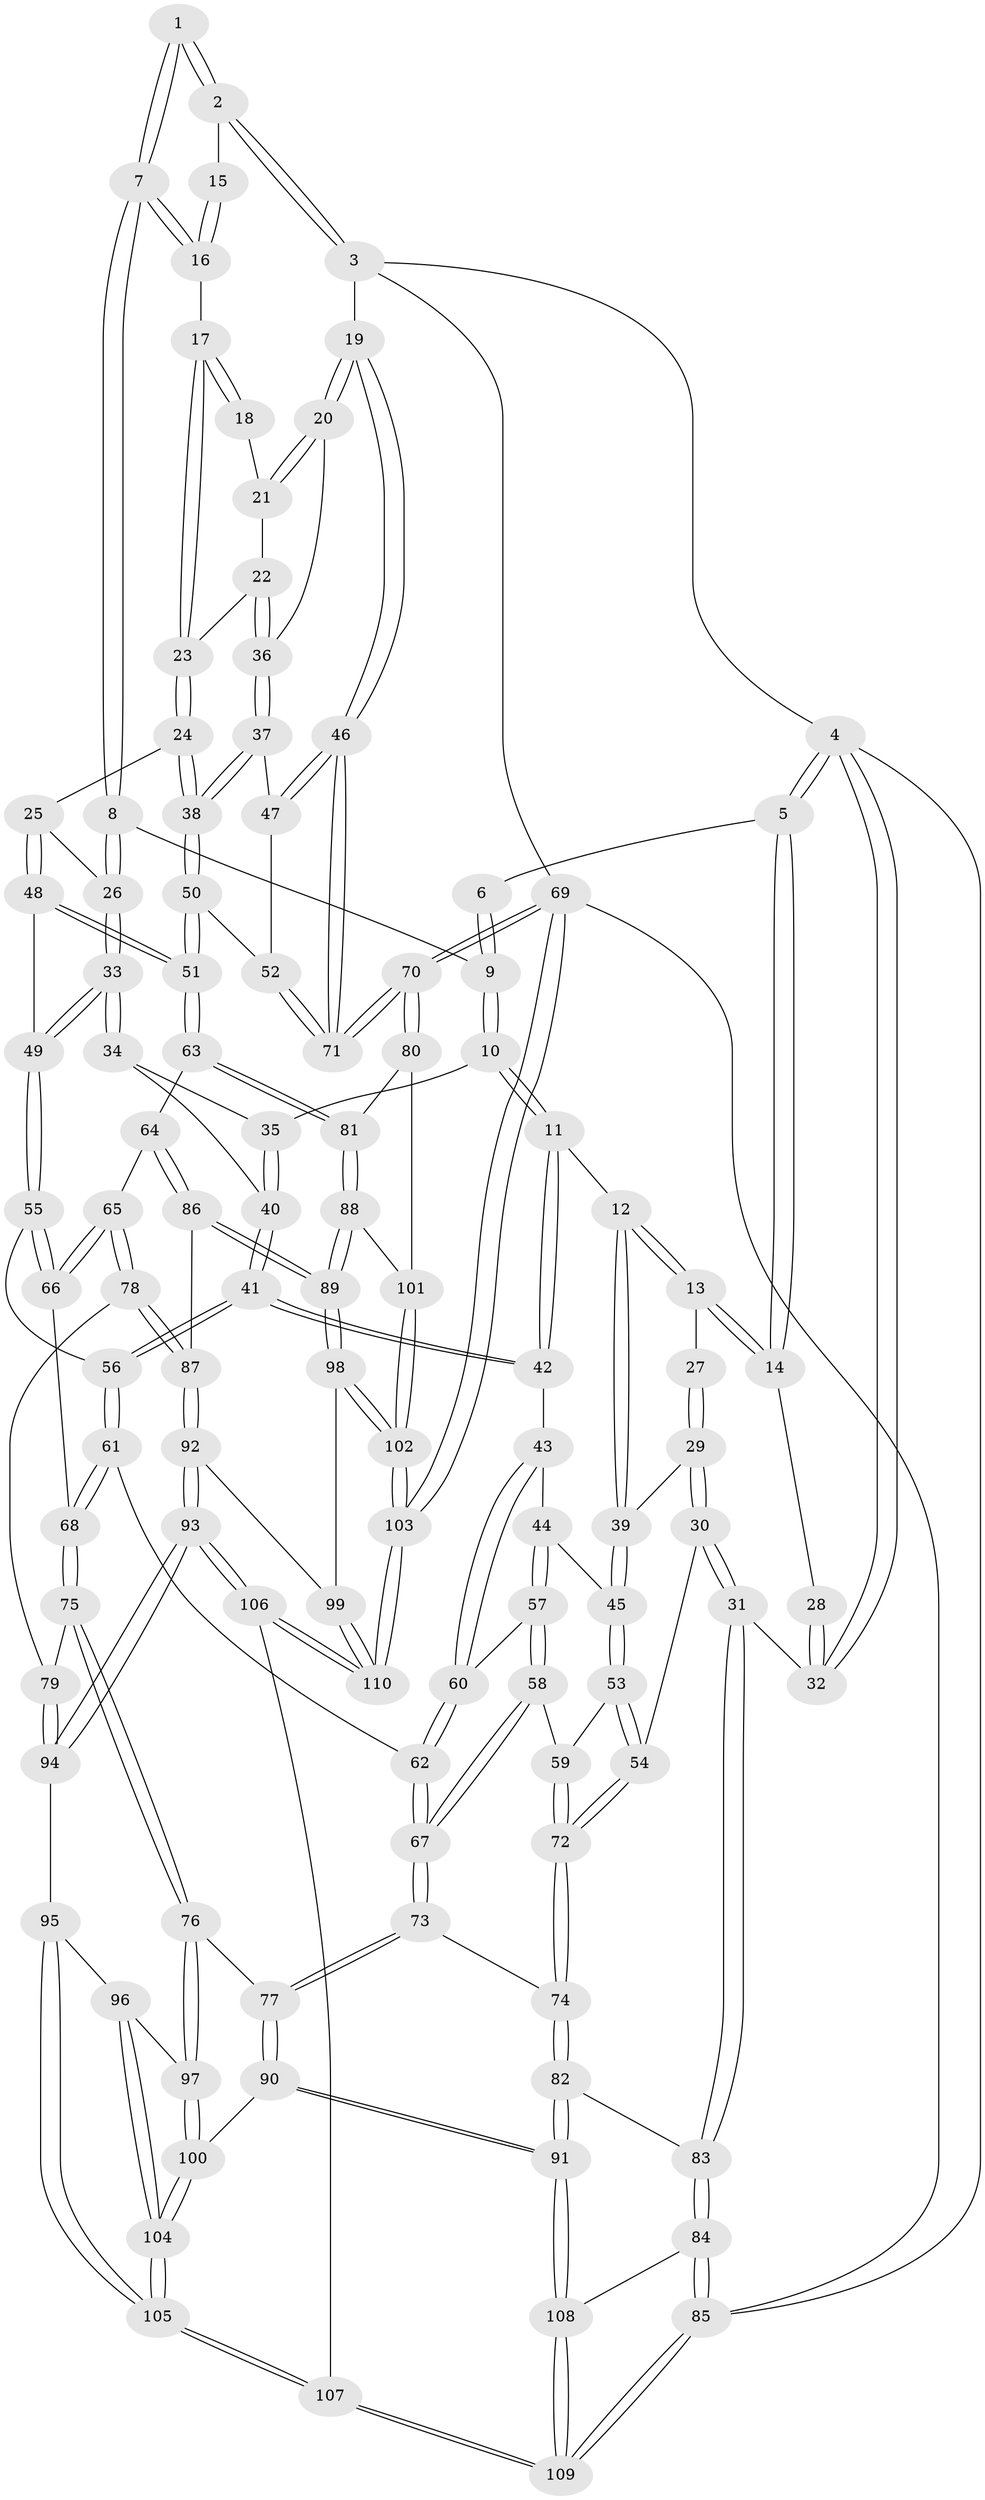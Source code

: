 // coarse degree distribution, {4: 0.3939393939393939, 5: 0.30303030303030304, 9: 0.015151515151515152, 3: 0.15151515151515152, 7: 0.045454545454545456, 8: 0.015151515151515152, 6: 0.07575757575757576}
// Generated by graph-tools (version 1.1) at 2025/21/03/04/25 18:21:21]
// undirected, 110 vertices, 272 edges
graph export_dot {
graph [start="1"]
  node [color=gray90,style=filled];
  1 [pos="+0.6487102436043961+0"];
  2 [pos="+1+0"];
  3 [pos="+1+0"];
  4 [pos="+0+0"];
  5 [pos="+0.2806234624756337+0"];
  6 [pos="+0.49132124586205383+0"];
  7 [pos="+0.5811233174153663+0.11347253883996887"];
  8 [pos="+0.5619449795839223+0.13218044444479995"];
  9 [pos="+0.512546646408026+0.13404768191816274"];
  10 [pos="+0.39894469359365436+0.15215908479147258"];
  11 [pos="+0.3479725061000762+0.13451591598465093"];
  12 [pos="+0.31649614240513485+0.11508810286714673"];
  13 [pos="+0.3104118923374049+0.10508078911907046"];
  14 [pos="+0.3058976241377582+0.09276353814903925"];
  15 [pos="+0.7877548536172685+0.06481524010932717"];
  16 [pos="+0.5991608166037814+0.11310631762264711"];
  17 [pos="+0.7263383377623779+0.1766345450153519"];
  18 [pos="+0.7799439410858087+0.11285207371400369"];
  19 [pos="+1+0"];
  20 [pos="+0.849536311922725+0.24085328315509982"];
  21 [pos="+0.8113928844770747+0.180092810743436"];
  22 [pos="+0.7351233713461799+0.22828364055387565"];
  23 [pos="+0.7148170895962163+0.22672451718786024"];
  24 [pos="+0.6836722424072197+0.25954607205815006"];
  25 [pos="+0.6313831370989879+0.2633183194647234"];
  26 [pos="+0.6262041060959134+0.2616436867699581"];
  27 [pos="+0.1269458149020631+0.19420941056025603"];
  28 [pos="+0+0.10825463946002037"];
  29 [pos="+0.09520598766337696+0.26856367458391694"];
  30 [pos="+0+0.37568809102807726"];
  31 [pos="+0+0.37404460905367604"];
  32 [pos="+0+0.059301382154043916"];
  33 [pos="+0.5590428199555514+0.3161336934830327"];
  34 [pos="+0.5291604844811513+0.29803357551378945"];
  35 [pos="+0.4187346203869784+0.19510415073848728"];
  36 [pos="+0.846540494619757+0.25016597302436017"];
  37 [pos="+0.8473082015643382+0.27016372831468394"];
  38 [pos="+0.739544389154799+0.3146258986490048"];
  39 [pos="+0.2261066631540726+0.2765589534465236"];
  40 [pos="+0.4376464368186115+0.32295653821252485"];
  41 [pos="+0.4336034369795549+0.3991940494312881"];
  42 [pos="+0.3489858465095046+0.31159006264126304"];
  43 [pos="+0.30465884558121226+0.36176179619981397"];
  44 [pos="+0.25077450507505056+0.3318575132607096"];
  45 [pos="+0.22615300806604083+0.2799240699578689"];
  46 [pos="+1+0.3923510181752581"];
  47 [pos="+0.8575101381721912+0.2879368941207414"];
  48 [pos="+0.6686805375946305+0.41692472065659086"];
  49 [pos="+0.5370757554893664+0.3883880320609595"];
  50 [pos="+0.7552031842182034+0.4872057685533171"];
  51 [pos="+0.7531574264355211+0.48886419915566415"];
  52 [pos="+0.8150696399056286+0.4661630396096375"];
  53 [pos="+0.10545625032498263+0.41962370762694823"];
  54 [pos="+0+0.40157205592243433"];
  55 [pos="+0.4976380710864223+0.4226351190989802"];
  56 [pos="+0.43623437595867953+0.4103009602001952"];
  57 [pos="+0.21374424699965222+0.4343317499161766"];
  58 [pos="+0.1888920177872203+0.452374560113954"];
  59 [pos="+0.16104124334034858+0.44800961541398643"];
  60 [pos="+0.33245010228714267+0.42275001388570954"];
  61 [pos="+0.3945907130740493+0.4353846990929831"];
  62 [pos="+0.3688499173712979+0.4466288574756051"];
  63 [pos="+0.7223907439416939+0.553881896552404"];
  64 [pos="+0.7196914284806971+0.5548529636172936"];
  65 [pos="+0.59723587994114+0.5376283364410837"];
  66 [pos="+0.5256064583762233+0.4869158259718087"];
  67 [pos="+0.30469661983036445+0.6172247846650373"];
  68 [pos="+0.4600620656185529+0.5648228582134177"];
  69 [pos="+1+1"];
  70 [pos="+1+0.6215591748955043"];
  71 [pos="+1+0.48026770667188895"];
  72 [pos="+0.13510795077686477+0.5960230586790412"];
  73 [pos="+0.3050639625910492+0.6238949663437083"];
  74 [pos="+0.1462059408600088+0.6307229051711001"];
  75 [pos="+0.4111462690036029+0.6621290045087865"];
  76 [pos="+0.37479792696757463+0.6645262151462703"];
  77 [pos="+0.31214461169182595+0.6327061450546995"];
  78 [pos="+0.4738336833624271+0.6708130568235151"];
  79 [pos="+0.4288277097391378+0.6674714740270488"];
  80 [pos="+1+0.6664479130835728"];
  81 [pos="+0.7611885587848057+0.6095395725622045"];
  82 [pos="+0.07422202293273233+0.6848881060812168"];
  83 [pos="+0+0.6630246964586798"];
  84 [pos="+0+0.794076535699986"];
  85 [pos="+0+1"];
  86 [pos="+0.6193317884524236+0.6884086780821586"];
  87 [pos="+0.5700950425488479+0.7182372887023982"];
  88 [pos="+0.7896087312655484+0.756128810087194"];
  89 [pos="+0.742912294186311+0.7970627662846518"];
  90 [pos="+0.18177112276197743+0.8434453774960945"];
  91 [pos="+0.1676370947813577+0.8442045549967155"];
  92 [pos="+0.5875721785797096+0.8629204530021789"];
  93 [pos="+0.5559553538536771+0.8834653667287068"];
  94 [pos="+0.4952093658713017+0.8582187389698908"];
  95 [pos="+0.43933252036493464+0.8563912934812346"];
  96 [pos="+0.38676543749339526+0.8401076136034947"];
  97 [pos="+0.36723610638154125+0.8029839712655054"];
  98 [pos="+0.7009601834241916+0.8673856775979639"];
  99 [pos="+0.6892949745925023+0.8752016276230965"];
  100 [pos="+0.21137311587261454+0.8595939601639616"];
  101 [pos="+0.8832341787432539+0.7801749002973384"];
  102 [pos="+0.9122836284746697+0.9441780870018485"];
  103 [pos="+1+1"];
  104 [pos="+0.31469202847999383+0.9834398440067101"];
  105 [pos="+0.3607032267500074+1"];
  106 [pos="+0.45561008965261834+1"];
  107 [pos="+0.3674429138552821+1"];
  108 [pos="+0.15689079572176964+0.8532311874029408"];
  109 [pos="+0+1"];
  110 [pos="+0.763717137596414+1"];
  1 -- 2;
  1 -- 2;
  1 -- 7;
  1 -- 7;
  2 -- 3;
  2 -- 3;
  2 -- 15;
  3 -- 4;
  3 -- 19;
  3 -- 69;
  4 -- 5;
  4 -- 5;
  4 -- 32;
  4 -- 32;
  4 -- 85;
  5 -- 6;
  5 -- 14;
  5 -- 14;
  6 -- 9;
  6 -- 9;
  7 -- 8;
  7 -- 8;
  7 -- 16;
  7 -- 16;
  8 -- 9;
  8 -- 26;
  8 -- 26;
  9 -- 10;
  9 -- 10;
  10 -- 11;
  10 -- 11;
  10 -- 35;
  11 -- 12;
  11 -- 42;
  11 -- 42;
  12 -- 13;
  12 -- 13;
  12 -- 39;
  12 -- 39;
  13 -- 14;
  13 -- 14;
  13 -- 27;
  14 -- 28;
  15 -- 16;
  15 -- 16;
  16 -- 17;
  17 -- 18;
  17 -- 18;
  17 -- 23;
  17 -- 23;
  18 -- 21;
  19 -- 20;
  19 -- 20;
  19 -- 46;
  19 -- 46;
  20 -- 21;
  20 -- 21;
  20 -- 36;
  21 -- 22;
  22 -- 23;
  22 -- 36;
  22 -- 36;
  23 -- 24;
  23 -- 24;
  24 -- 25;
  24 -- 38;
  24 -- 38;
  25 -- 26;
  25 -- 48;
  25 -- 48;
  26 -- 33;
  26 -- 33;
  27 -- 29;
  27 -- 29;
  28 -- 32;
  28 -- 32;
  29 -- 30;
  29 -- 30;
  29 -- 39;
  30 -- 31;
  30 -- 31;
  30 -- 54;
  31 -- 32;
  31 -- 83;
  31 -- 83;
  33 -- 34;
  33 -- 34;
  33 -- 49;
  33 -- 49;
  34 -- 35;
  34 -- 40;
  35 -- 40;
  35 -- 40;
  36 -- 37;
  36 -- 37;
  37 -- 38;
  37 -- 38;
  37 -- 47;
  38 -- 50;
  38 -- 50;
  39 -- 45;
  39 -- 45;
  40 -- 41;
  40 -- 41;
  41 -- 42;
  41 -- 42;
  41 -- 56;
  41 -- 56;
  42 -- 43;
  43 -- 44;
  43 -- 60;
  43 -- 60;
  44 -- 45;
  44 -- 57;
  44 -- 57;
  45 -- 53;
  45 -- 53;
  46 -- 47;
  46 -- 47;
  46 -- 71;
  46 -- 71;
  47 -- 52;
  48 -- 49;
  48 -- 51;
  48 -- 51;
  49 -- 55;
  49 -- 55;
  50 -- 51;
  50 -- 51;
  50 -- 52;
  51 -- 63;
  51 -- 63;
  52 -- 71;
  52 -- 71;
  53 -- 54;
  53 -- 54;
  53 -- 59;
  54 -- 72;
  54 -- 72;
  55 -- 56;
  55 -- 66;
  55 -- 66;
  56 -- 61;
  56 -- 61;
  57 -- 58;
  57 -- 58;
  57 -- 60;
  58 -- 59;
  58 -- 67;
  58 -- 67;
  59 -- 72;
  59 -- 72;
  60 -- 62;
  60 -- 62;
  61 -- 62;
  61 -- 68;
  61 -- 68;
  62 -- 67;
  62 -- 67;
  63 -- 64;
  63 -- 81;
  63 -- 81;
  64 -- 65;
  64 -- 86;
  64 -- 86;
  65 -- 66;
  65 -- 66;
  65 -- 78;
  65 -- 78;
  66 -- 68;
  67 -- 73;
  67 -- 73;
  68 -- 75;
  68 -- 75;
  69 -- 70;
  69 -- 70;
  69 -- 103;
  69 -- 103;
  69 -- 85;
  70 -- 71;
  70 -- 71;
  70 -- 80;
  70 -- 80;
  72 -- 74;
  72 -- 74;
  73 -- 74;
  73 -- 77;
  73 -- 77;
  74 -- 82;
  74 -- 82;
  75 -- 76;
  75 -- 76;
  75 -- 79;
  76 -- 77;
  76 -- 97;
  76 -- 97;
  77 -- 90;
  77 -- 90;
  78 -- 79;
  78 -- 87;
  78 -- 87;
  79 -- 94;
  79 -- 94;
  80 -- 81;
  80 -- 101;
  81 -- 88;
  81 -- 88;
  82 -- 83;
  82 -- 91;
  82 -- 91;
  83 -- 84;
  83 -- 84;
  84 -- 85;
  84 -- 85;
  84 -- 108;
  85 -- 109;
  85 -- 109;
  86 -- 87;
  86 -- 89;
  86 -- 89;
  87 -- 92;
  87 -- 92;
  88 -- 89;
  88 -- 89;
  88 -- 101;
  89 -- 98;
  89 -- 98;
  90 -- 91;
  90 -- 91;
  90 -- 100;
  91 -- 108;
  91 -- 108;
  92 -- 93;
  92 -- 93;
  92 -- 99;
  93 -- 94;
  93 -- 94;
  93 -- 106;
  93 -- 106;
  94 -- 95;
  95 -- 96;
  95 -- 105;
  95 -- 105;
  96 -- 97;
  96 -- 104;
  96 -- 104;
  97 -- 100;
  97 -- 100;
  98 -- 99;
  98 -- 102;
  98 -- 102;
  99 -- 110;
  99 -- 110;
  100 -- 104;
  100 -- 104;
  101 -- 102;
  101 -- 102;
  102 -- 103;
  102 -- 103;
  103 -- 110;
  103 -- 110;
  104 -- 105;
  104 -- 105;
  105 -- 107;
  105 -- 107;
  106 -- 107;
  106 -- 110;
  106 -- 110;
  107 -- 109;
  107 -- 109;
  108 -- 109;
  108 -- 109;
}
